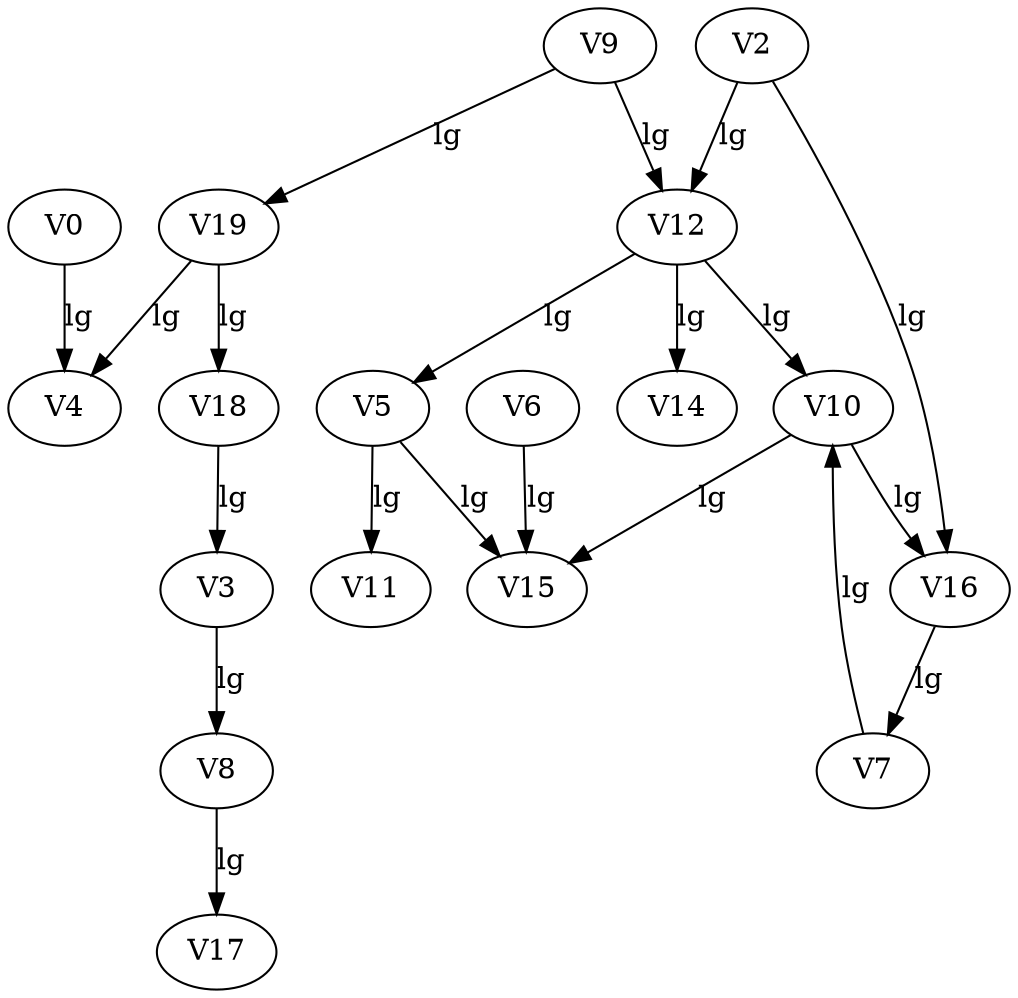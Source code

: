 digraph{
V0 -> V4[label=lg]; 
 V2 -> V16[label=lg]; 
 V2 -> V12[label=lg]; 
 V3 -> V8[label=lg]; 
 V5 -> V15[label=lg]; 
 V5 -> V11[label=lg]; 
 V6 -> V15[label=lg]; 
 V7 -> V10[label=lg]; 
 V8 -> V17[label=lg]; 
 V9 -> V19[label=lg]; 
 V9 -> V12[label=lg]; 
 V10 -> V15[label=lg]; 
 V10 -> V16[label=lg]; 
 V12 -> V10[label=lg]; 
 V12 -> V5[label=lg]; 
 V12 -> V14[label=lg]; 
 V16 -> V7[label=lg]; 
 V18 -> V3[label=lg]; 
 V19 -> V4[label=lg]; 
 V19 -> V18[label=lg]; 
  
}